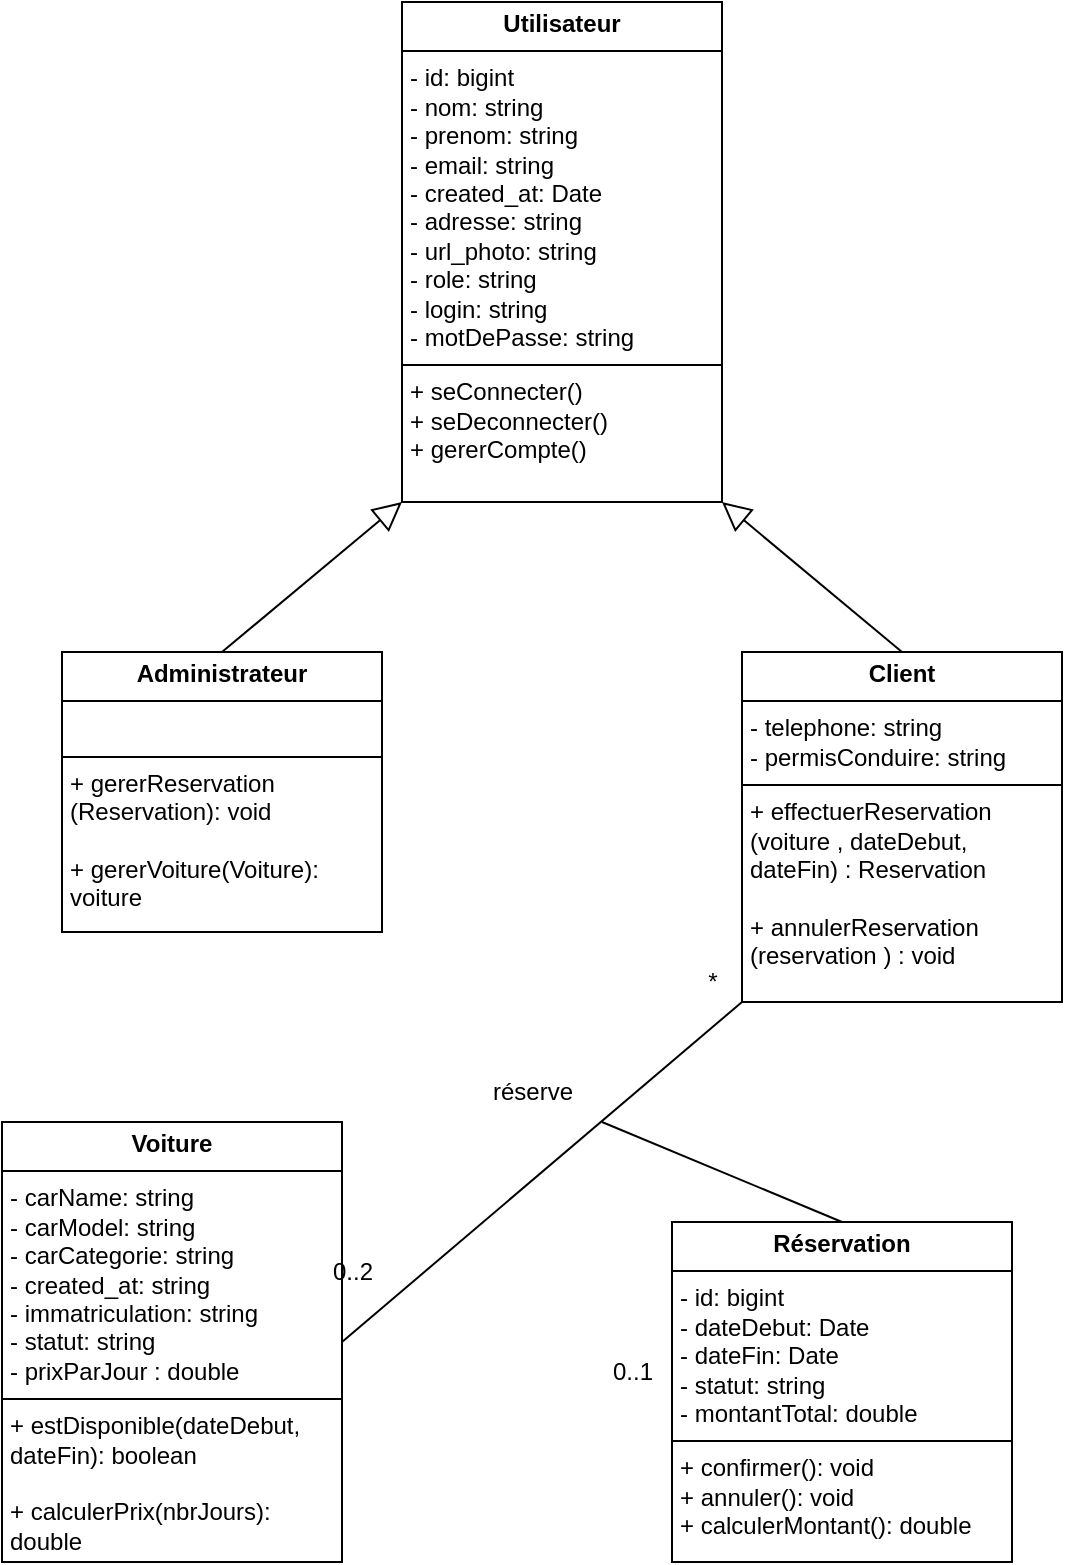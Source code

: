 <mxfile>
    <diagram id="sibpYoe2xi8mvQcJOCiq" name="Page-1">
        <mxGraphModel dx="1056" dy="1339" grid="1" gridSize="10" guides="1" tooltips="1" connect="1" arrows="1" fold="1" page="1" pageScale="1" pageWidth="1100" pageHeight="850" math="0" shadow="0">
            <root>
                <mxCell id="0"/>
                <mxCell id="1" parent="0"/>
                <mxCell id="7" value="&lt;p style=&quot;margin:0px;margin-top:4px;text-align:center;&quot;&gt;&lt;b&gt;Utilisateur&lt;/b&gt;&lt;/p&gt;&lt;hr size=&quot;1&quot; style=&quot;border-style:solid;&quot;&gt;&lt;p style=&quot;margin:0px;margin-left:4px;&quot;&gt;- id: bigint&lt;/p&gt;&lt;p style=&quot;margin:0px;margin-left:4px;&quot;&gt;- nom: string&lt;/p&gt;&lt;p style=&quot;margin:0px;margin-left:4px;&quot;&gt;- prenom: string&lt;/p&gt;&lt;p style=&quot;margin:0px;margin-left:4px;&quot;&gt;- email: string&lt;/p&gt;&lt;p style=&quot;margin:0px;margin-left:4px;&quot;&gt;- created_at: Date&lt;/p&gt;&lt;p style=&quot;margin:0px;margin-left:4px;&quot;&gt;- adresse: string&lt;/p&gt;&lt;p style=&quot;margin:0px;margin-left:4px;&quot;&gt;- url_photo: string&lt;/p&gt;&lt;p style=&quot;margin:0px;margin-left:4px;&quot;&gt;- role: string&lt;/p&gt;&lt;p style=&quot;margin:0px;margin-left:4px;&quot;&gt;- login: string&lt;/p&gt;&lt;p style=&quot;margin:0px;margin-left:4px;&quot;&gt;- motDePasse: string&lt;/p&gt;&lt;hr size=&quot;1&quot; style=&quot;border-style:solid;&quot;&gt;&lt;p style=&quot;margin:0px;margin-left:4px;&quot;&gt;+ seConnecter()&lt;/p&gt;&lt;p style=&quot;margin:0px;margin-left:4px;&quot;&gt;+ seDeconnecter()&lt;/p&gt;&lt;p style=&quot;margin:0px;margin-left:4px;&quot;&gt;+ gererCompte()&lt;/p&gt;" style="verticalAlign=top;align=left;overflow=fill;html=1;whiteSpace=wrap;" parent="1" vertex="1">
                    <mxGeometry x="430" y="-50" width="160" height="250" as="geometry"/>
                </mxCell>
                <mxCell id="8" value="&lt;p style=&quot;margin:0px;margin-top:4px;text-align:center;&quot;&gt;&lt;b&gt;Administrateur&lt;/b&gt;&lt;/p&gt;&lt;hr size=&quot;1&quot; style=&quot;border-style:solid;&quot;&gt;&lt;p style=&quot;margin:0px;margin-left:4px;&quot;&gt;&lt;br&gt;&lt;/p&gt;&lt;hr size=&quot;1&quot; style=&quot;border-style:solid;&quot;&gt;&lt;p style=&quot;margin:0px;margin-left:4px;&quot;&gt;+ gererReservation (Reservation): void&lt;/p&gt;&lt;p style=&quot;margin:0px;margin-left:4px;&quot;&gt;&lt;br&gt;&lt;/p&gt;&lt;p style=&quot;margin:0px;margin-left:4px;&quot;&gt;+ gererVoiture(Voiture): voiture&lt;/p&gt;" style="verticalAlign=top;align=left;overflow=fill;html=1;whiteSpace=wrap;" parent="1" vertex="1">
                    <mxGeometry x="260" y="275" width="160" height="140" as="geometry"/>
                </mxCell>
                <mxCell id="9" value="&lt;p style=&quot;margin:0px;margin-top:4px;text-align:center;&quot;&gt;&lt;strong data-end=&quot;219&quot; data-start=&quot;206&quot;&gt;Client&lt;/strong&gt;&lt;span class=&quot;_fadeIn_m1hgl_8&quot;&gt;&lt;/span&gt;&lt;/p&gt;&lt;hr size=&quot;1&quot; style=&quot;border-style:solid;&quot;&gt;&lt;p style=&quot;margin:0px;margin-left:4px;&quot;&gt;- telephone: string&lt;/p&gt;&lt;p style=&quot;margin:0px;margin-left:4px;&quot;&gt;- permisConduire: string&lt;/p&gt;&lt;hr size=&quot;1&quot; style=&quot;border-style:solid;&quot;&gt;&lt;p style=&quot;margin:0px;margin-left:4px;&quot;&gt;+ effectuerReservation (voiture , dateDebut, dateFin) : Reservation&lt;/p&gt;&lt;p style=&quot;margin:0px;margin-left:4px;&quot;&gt;&lt;br&gt;&lt;/p&gt;&lt;p style=&quot;margin:0px;margin-left:4px;&quot;&gt;+&amp;nbsp;annulerReservation (reservation ) : void&lt;/p&gt;&lt;p style=&quot;margin:0px;margin-left:4px;&quot;&gt;&lt;br&gt;&lt;/p&gt;" style="verticalAlign=top;align=left;overflow=fill;html=1;whiteSpace=wrap;" parent="1" vertex="1">
                    <mxGeometry x="600" y="275" width="160" height="175" as="geometry"/>
                </mxCell>
                <mxCell id="10" value="&lt;p style=&quot;margin:0px;margin-top:4px;text-align:center;&quot;&gt;&lt;b&gt;Voiture&lt;/b&gt;&lt;/p&gt;&lt;hr size=&quot;1&quot; style=&quot;border-style:solid;&quot;&gt;&lt;p style=&quot;margin:0px;margin-left:4px;&quot;&gt;- carName: string&lt;/p&gt;&lt;p style=&quot;margin:0px;margin-left:4px;&quot;&gt;- carModel: string&lt;/p&gt;&lt;p style=&quot;margin:0px;margin-left:4px;&quot;&gt;- carCategorie: string&lt;/p&gt;&lt;p style=&quot;margin:0px;margin-left:4px;&quot;&gt;- created_at: string&lt;/p&gt;&lt;p style=&quot;margin:0px;margin-left:4px;&quot;&gt;- immatriculation: string&lt;/p&gt;&lt;p style=&quot;margin:0px;margin-left:4px;&quot;&gt;- statut: string&lt;/p&gt;&lt;p style=&quot;margin:0px;margin-left:4px;&quot;&gt;- prixParJour : double&lt;/p&gt;&lt;hr size=&quot;1&quot; style=&quot;border-style:solid;&quot;&gt;&lt;p style=&quot;margin:0px;margin-left:4px;&quot;&gt;&lt;span style=&quot;background-color: transparent;&quot;&gt;+ estDisponible(dateDebut, dateFin): boolean&lt;/span&gt;&lt;/p&gt;&lt;p style=&quot;margin:0px;margin-left:4px;&quot;&gt;&lt;span style=&quot;background-color: transparent;&quot;&gt;&lt;br&gt;&lt;/span&gt;&lt;/p&gt;&lt;p style=&quot;margin:0px;margin-left:4px;&quot;&gt;&lt;span style=&quot;background-color: transparent;&quot;&gt;+ calculerPrix(nbrJours): double&lt;/span&gt;&lt;/p&gt;" style="verticalAlign=top;align=left;overflow=fill;html=1;whiteSpace=wrap;" parent="1" vertex="1">
                    <mxGeometry x="230" y="510" width="170" height="220" as="geometry"/>
                </mxCell>
                <mxCell id="11" value="&lt;p style=&quot;margin:0px;margin-top:4px;text-align:center;&quot;&gt;&lt;b&gt;Réservation&lt;/b&gt;&lt;/p&gt;&lt;hr size=&quot;1&quot; style=&quot;border-style:solid;&quot;&gt;&lt;p style=&quot;margin:0px;margin-left:4px;&quot;&gt;- id: bigint&lt;/p&gt;&lt;p style=&quot;margin:0px;margin-left:4px;&quot;&gt;- dateDebut: Date&lt;/p&gt;&lt;p style=&quot;margin:0px;margin-left:4px;&quot;&gt;- dateFin: Date&lt;/p&gt;&lt;p style=&quot;margin:0px;margin-left:4px;&quot;&gt;- statut: string&lt;/p&gt;&lt;p style=&quot;margin:0px;margin-left:4px;&quot;&gt;- montantTotal: double&lt;/p&gt;&lt;hr size=&quot;1&quot; style=&quot;border-style:solid;&quot;&gt;&lt;p style=&quot;margin:0px;margin-left:4px;&quot;&gt;+ confirmer(): void&lt;/p&gt;&lt;p style=&quot;margin:0px;margin-left:4px;&quot;&gt;+ annuler(): void&lt;/p&gt;&lt;p style=&quot;margin:0px;margin-left:4px;&quot;&gt;+ calculerMontant(): double&lt;/p&gt;" style="verticalAlign=top;align=left;overflow=fill;html=1;whiteSpace=wrap;" parent="1" vertex="1">
                    <mxGeometry x="565" y="560" width="170" height="170" as="geometry"/>
                </mxCell>
                <mxCell id="13" value="" style="endArrow=block;endFill=0;endSize=12;html=1;entryX=0;entryY=1;entryDx=0;entryDy=0;exitX=0.5;exitY=0;exitDx=0;exitDy=0;" parent="1" source="8" target="7" edge="1">
                    <mxGeometry width="160" relative="1" as="geometry">
                        <mxPoint x="410" y="270" as="sourcePoint"/>
                        <mxPoint x="570" y="270" as="targetPoint"/>
                    </mxGeometry>
                </mxCell>
                <mxCell id="14" value="" style="endArrow=block;endFill=0;endSize=12;html=1;entryX=1;entryY=1;entryDx=0;entryDy=0;exitX=0.5;exitY=0;exitDx=0;exitDy=0;" parent="1" source="9" target="7" edge="1">
                    <mxGeometry width="160" relative="1" as="geometry">
                        <mxPoint x="520" y="340" as="sourcePoint"/>
                        <mxPoint x="620" y="230" as="targetPoint"/>
                    </mxGeometry>
                </mxCell>
                <mxCell id="15" value="" style="endArrow=none;html=1;exitX=1;exitY=0.5;exitDx=0;exitDy=0;entryX=0;entryY=1;entryDx=0;entryDy=0;" parent="1" source="10" target="9" edge="1">
                    <mxGeometry width="50" height="50" relative="1" as="geometry">
                        <mxPoint x="500" y="620" as="sourcePoint"/>
                        <mxPoint x="550" y="570" as="targetPoint"/>
                    </mxGeometry>
                </mxCell>
                <mxCell id="16" value="" style="endArrow=none;html=1;exitX=0.5;exitY=0;exitDx=0;exitDy=0;" parent="1" source="11" edge="1">
                    <mxGeometry width="50" height="50" relative="1" as="geometry">
                        <mxPoint x="460" y="520" as="sourcePoint"/>
                        <mxPoint x="530" y="510" as="targetPoint"/>
                    </mxGeometry>
                </mxCell>
                <mxCell id="23" value="*" style="text;html=1;align=center;verticalAlign=middle;resizable=0;points=[];autosize=1;strokeColor=none;fillColor=none;" parent="1" vertex="1">
                    <mxGeometry x="570" y="425" width="30" height="30" as="geometry"/>
                </mxCell>
                <mxCell id="24" value="0..2" style="text;html=1;align=center;verticalAlign=middle;resizable=0;points=[];autosize=1;strokeColor=none;fillColor=none;" parent="1" vertex="1">
                    <mxGeometry x="385" y="570" width="40" height="30" as="geometry"/>
                </mxCell>
                <mxCell id="29" value="0..1" style="text;html=1;align=center;verticalAlign=middle;resizable=0;points=[];autosize=1;strokeColor=none;fillColor=none;" parent="1" vertex="1">
                    <mxGeometry x="525" y="620" width="40" height="30" as="geometry"/>
                </mxCell>
                <mxCell id="36" value="réserve" style="text;html=1;align=center;verticalAlign=middle;resizable=0;points=[];autosize=1;strokeColor=none;fillColor=none;" parent="1" vertex="1">
                    <mxGeometry x="465" y="480" width="60" height="30" as="geometry"/>
                </mxCell>
            </root>
        </mxGraphModel>
    </diagram>
</mxfile>